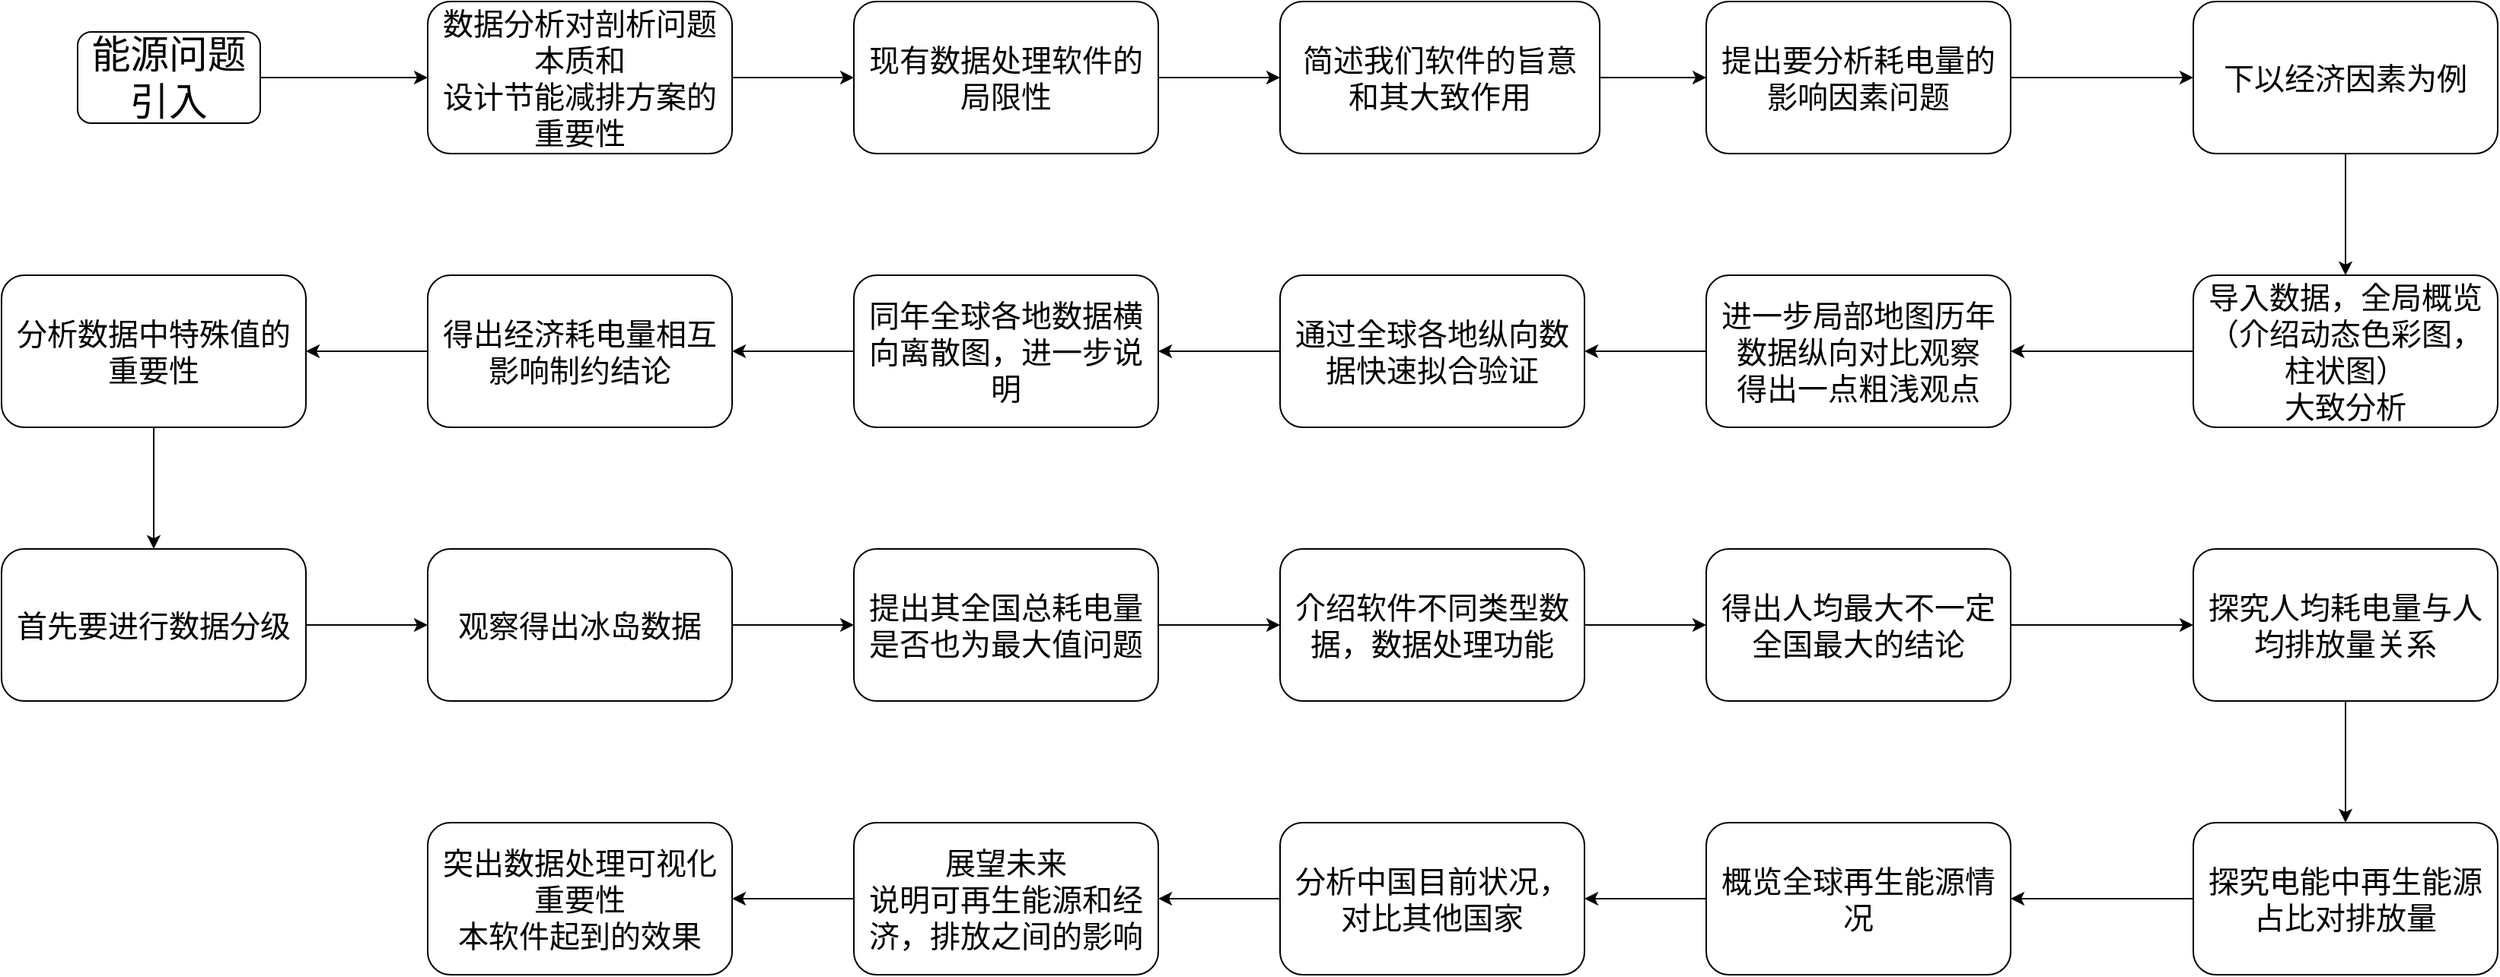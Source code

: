 <mxfile version="13.0.3" type="device"><diagram id="U4o-HVYhZwHZP6OCZhnI" name="Page-1"><mxGraphModel dx="1965" dy="1450" grid="1" gridSize="10" guides="1" tooltips="1" connect="1" arrows="1" fold="1" page="1" pageScale="1" pageWidth="1100" pageHeight="1000" math="0" shadow="0"><root><mxCell id="0"/><mxCell id="1" parent="0"/><mxCell id="lukTLaG-mID-WkqWqczZ-1" value="" style="edgeStyle=orthogonalEdgeStyle;rounded=0;orthogonalLoop=1;jettySize=auto;html=1;" edge="1" parent="1" source="lukTLaG-mID-WkqWqczZ-2" target="lukTLaG-mID-WkqWqczZ-4"><mxGeometry relative="1" as="geometry"/></mxCell><mxCell id="lukTLaG-mID-WkqWqczZ-2" value="&lt;p align=&quot;center&quot; style=&quot;font-size: medium ; margin: 0px&quot;&gt;&lt;span style=&quot;font-family: &amp;#34;apple lisung light&amp;#34; ; font-size: 19pt&quot;&gt;能源问题引入&lt;/span&gt;&lt;/p&gt;" style="rounded=1;whiteSpace=wrap;html=1;" vertex="1" parent="1"><mxGeometry x="150" y="130" width="120" height="60" as="geometry"/></mxCell><mxCell id="lukTLaG-mID-WkqWqczZ-3" value="" style="edgeStyle=orthogonalEdgeStyle;rounded=0;orthogonalLoop=1;jettySize=auto;html=1;" edge="1" parent="1" source="lukTLaG-mID-WkqWqczZ-4" target="lukTLaG-mID-WkqWqczZ-6"><mxGeometry relative="1" as="geometry"/></mxCell><mxCell id="lukTLaG-mID-WkqWqczZ-4" value="&lt;p style=&quot;font-size: medium ; margin: 0px&quot;&gt;&lt;span style=&quot;font-family: &amp;#34;apple lisung light&amp;#34; ; font-size: 15pt&quot;&gt;数据分析对剖析问题本质和&lt;/span&gt;&lt;/p&gt;&lt;p style=&quot;font-size: medium ; margin: 0px&quot;&gt;&lt;span style=&quot;font-family: &amp;#34;apple lisung light&amp;#34; ; font-size: 15pt&quot;&gt;设计节能减排方案的重要性&lt;/span&gt;&lt;/p&gt;" style="rounded=1;whiteSpace=wrap;html=1;" vertex="1" parent="1"><mxGeometry x="380" y="110" width="200" height="100" as="geometry"/></mxCell><mxCell id="lukTLaG-mID-WkqWqczZ-5" value="" style="edgeStyle=orthogonalEdgeStyle;rounded=0;orthogonalLoop=1;jettySize=auto;html=1;" edge="1" parent="1" source="lukTLaG-mID-WkqWqczZ-6" target="lukTLaG-mID-WkqWqczZ-8"><mxGeometry relative="1" as="geometry"/></mxCell><mxCell id="lukTLaG-mID-WkqWqczZ-6" value="&lt;p style=&quot;margin: 0px&quot;&gt;&lt;font face=&quot;apple lisung light&quot;&gt;&lt;span style=&quot;font-size: 20px&quot;&gt;现有数据处理软件的局限性&lt;/span&gt;&lt;/font&gt;&lt;/p&gt;" style="rounded=1;whiteSpace=wrap;html=1;" vertex="1" parent="1"><mxGeometry x="660" y="110" width="200" height="100" as="geometry"/></mxCell><mxCell id="lukTLaG-mID-WkqWqczZ-8" value="&lt;p style=&quot;margin: 0px&quot;&gt;&lt;font face=&quot;apple lisung light&quot;&gt;&lt;span style=&quot;font-size: 20px&quot;&gt;简述我们软件的旨意&lt;/span&gt;&lt;/font&gt;&lt;/p&gt;&lt;p style=&quot;margin: 0px&quot;&gt;&lt;font face=&quot;apple lisung light&quot;&gt;&lt;span style=&quot;font-size: 20px&quot;&gt;和其大致作用&lt;/span&gt;&lt;/font&gt;&lt;/p&gt;" style="rounded=1;whiteSpace=wrap;html=1;" vertex="1" parent="1"><mxGeometry x="940" y="110" width="210" height="100" as="geometry"/></mxCell><mxCell id="lukTLaG-mID-WkqWqczZ-9" value="" style="edgeStyle=orthogonalEdgeStyle;rounded=0;orthogonalLoop=1;jettySize=auto;html=1;exitX=1;exitY=0.5;exitDx=0;exitDy=0;" edge="1" parent="1" source="lukTLaG-mID-WkqWqczZ-8" target="lukTLaG-mID-WkqWqczZ-12"><mxGeometry relative="1" as="geometry"><mxPoint x="1420" y="160" as="sourcePoint"/></mxGeometry></mxCell><mxCell id="lukTLaG-mID-WkqWqczZ-56" value="" style="edgeStyle=orthogonalEdgeStyle;rounded=0;orthogonalLoop=1;jettySize=auto;html=1;entryX=0;entryY=0.5;entryDx=0;entryDy=0;" edge="1" parent="1" source="lukTLaG-mID-WkqWqczZ-12" target="lukTLaG-mID-WkqWqczZ-16"><mxGeometry relative="1" as="geometry"><mxPoint x="1500" y="160" as="targetPoint"/></mxGeometry></mxCell><mxCell id="lukTLaG-mID-WkqWqczZ-12" value="&lt;p style=&quot;margin: 0px&quot;&gt;&lt;font face=&quot;apple lisung light&quot;&gt;&lt;span style=&quot;font-size: 20px&quot;&gt;提出要分析耗电量的影响因素问题&lt;/span&gt;&lt;/font&gt;&lt;/p&gt;" style="rounded=1;whiteSpace=wrap;html=1;" vertex="1" parent="1"><mxGeometry x="1220" y="110" width="200" height="100" as="geometry"/></mxCell><mxCell id="lukTLaG-mID-WkqWqczZ-15" value="" style="edgeStyle=orthogonalEdgeStyle;rounded=0;orthogonalLoop=1;jettySize=auto;html=1;" edge="1" parent="1" source="lukTLaG-mID-WkqWqczZ-16" target="lukTLaG-mID-WkqWqczZ-18"><mxGeometry relative="1" as="geometry"/></mxCell><mxCell id="lukTLaG-mID-WkqWqczZ-16" value="&lt;p style=&quot;margin: 0px&quot;&gt;&lt;font face=&quot;apple lisung light&quot;&gt;&lt;span style=&quot;font-size: 20px&quot;&gt;下以经济因素为例&lt;/span&gt;&lt;/font&gt;&lt;/p&gt;" style="rounded=1;whiteSpace=wrap;html=1;" vertex="1" parent="1"><mxGeometry x="1540" y="110" width="200" height="100" as="geometry"/></mxCell><mxCell id="lukTLaG-mID-WkqWqczZ-17" value="" style="edgeStyle=orthogonalEdgeStyle;rounded=0;orthogonalLoop=1;jettySize=auto;html=1;" edge="1" parent="1" source="lukTLaG-mID-WkqWqczZ-18" target="lukTLaG-mID-WkqWqczZ-20"><mxGeometry relative="1" as="geometry"/></mxCell><mxCell id="lukTLaG-mID-WkqWqczZ-18" value="&lt;p style=&quot;margin: 0px&quot;&gt;&lt;font face=&quot;apple lisung light&quot;&gt;&lt;span style=&quot;font-size: 20px&quot;&gt;导入数据，全局概览&lt;/span&gt;&lt;/font&gt;&lt;/p&gt;&lt;p style=&quot;margin: 0px&quot;&gt;&lt;font face=&quot;apple lisung light&quot;&gt;&lt;span style=&quot;font-size: 20px&quot;&gt;（介绍动态色彩图，柱状图）&lt;/span&gt;&lt;/font&gt;&lt;/p&gt;&lt;p style=&quot;margin: 0px&quot;&gt;&lt;font face=&quot;apple lisung light&quot;&gt;&lt;span style=&quot;font-size: 20px&quot;&gt;大致分析&lt;/span&gt;&lt;/font&gt;&lt;/p&gt;" style="rounded=1;whiteSpace=wrap;html=1;" vertex="1" parent="1"><mxGeometry x="1540" y="290" width="200" height="100" as="geometry"/></mxCell><mxCell id="lukTLaG-mID-WkqWqczZ-19" value="" style="edgeStyle=orthogonalEdgeStyle;rounded=0;orthogonalLoop=1;jettySize=auto;html=1;" edge="1" parent="1" source="lukTLaG-mID-WkqWqczZ-20" target="lukTLaG-mID-WkqWqczZ-22"><mxGeometry relative="1" as="geometry"/></mxCell><mxCell id="lukTLaG-mID-WkqWqczZ-20" value="&lt;p style=&quot;margin: 0px ; font-size: 20px&quot;&gt;进一步局部地图历年数据纵向对比观察&lt;/p&gt;&lt;p style=&quot;margin: 0px ; font-size: 20px&quot;&gt;得出一点粗浅观点&lt;/p&gt;" style="rounded=1;whiteSpace=wrap;html=1;" vertex="1" parent="1"><mxGeometry x="1220" y="290" width="200" height="100" as="geometry"/></mxCell><mxCell id="lukTLaG-mID-WkqWqczZ-21" value="" style="edgeStyle=orthogonalEdgeStyle;rounded=0;orthogonalLoop=1;jettySize=auto;html=1;" edge="1" parent="1" source="lukTLaG-mID-WkqWqczZ-22" target="lukTLaG-mID-WkqWqczZ-24"><mxGeometry relative="1" as="geometry"/></mxCell><mxCell id="lukTLaG-mID-WkqWqczZ-22" value="&lt;p style=&quot;margin: 0px ; font-size: 20px&quot;&gt;通过全球各地纵向数据快速拟合验证&lt;/p&gt;" style="rounded=1;whiteSpace=wrap;html=1;" vertex="1" parent="1"><mxGeometry x="940" y="290" width="200" height="100" as="geometry"/></mxCell><mxCell id="lukTLaG-mID-WkqWqczZ-23" value="" style="edgeStyle=orthogonalEdgeStyle;rounded=0;orthogonalLoop=1;jettySize=auto;html=1;" edge="1" parent="1" source="lukTLaG-mID-WkqWqczZ-24" target="lukTLaG-mID-WkqWqczZ-26"><mxGeometry relative="1" as="geometry"/></mxCell><mxCell id="lukTLaG-mID-WkqWqczZ-24" value="&lt;p style=&quot;margin: 0px ; font-size: 20px&quot;&gt;同年全球各地数据横向离散图，进一步说明&lt;/p&gt;" style="rounded=1;whiteSpace=wrap;html=1;" vertex="1" parent="1"><mxGeometry x="660" y="290" width="200" height="100" as="geometry"/></mxCell><mxCell id="lukTLaG-mID-WkqWqczZ-25" value="" style="edgeStyle=orthogonalEdgeStyle;rounded=0;orthogonalLoop=1;jettySize=auto;html=1;" edge="1" parent="1" source="lukTLaG-mID-WkqWqczZ-26" target="lukTLaG-mID-WkqWqczZ-28"><mxGeometry relative="1" as="geometry"/></mxCell><mxCell id="lukTLaG-mID-WkqWqczZ-26" value="&lt;p style=&quot;margin: 0px ; font-size: 20px&quot;&gt;得出经济耗电量相互影响制约结论&lt;/p&gt;" style="rounded=1;whiteSpace=wrap;html=1;" vertex="1" parent="1"><mxGeometry x="380" y="290" width="200" height="100" as="geometry"/></mxCell><mxCell id="lukTLaG-mID-WkqWqczZ-27" value="" style="edgeStyle=orthogonalEdgeStyle;rounded=0;orthogonalLoop=1;jettySize=auto;html=1;" edge="1" parent="1" source="lukTLaG-mID-WkqWqczZ-28" target="lukTLaG-mID-WkqWqczZ-30"><mxGeometry relative="1" as="geometry"/></mxCell><mxCell id="lukTLaG-mID-WkqWqczZ-28" value="&lt;p style=&quot;margin: 0px ; font-size: 20px&quot;&gt;分析数据中特殊值的重要性&lt;/p&gt;" style="rounded=1;whiteSpace=wrap;html=1;" vertex="1" parent="1"><mxGeometry x="100" y="290" width="200" height="100" as="geometry"/></mxCell><mxCell id="lukTLaG-mID-WkqWqczZ-29" value="" style="edgeStyle=orthogonalEdgeStyle;rounded=0;orthogonalLoop=1;jettySize=auto;html=1;" edge="1" parent="1" source="lukTLaG-mID-WkqWqczZ-30" target="lukTLaG-mID-WkqWqczZ-32"><mxGeometry relative="1" as="geometry"/></mxCell><mxCell id="lukTLaG-mID-WkqWqczZ-30" value="&lt;p style=&quot;margin: 0px ; font-size: 20px&quot;&gt;首先要进行数据分级&lt;/p&gt;" style="rounded=1;whiteSpace=wrap;html=1;" vertex="1" parent="1"><mxGeometry x="100" y="470" width="200" height="100" as="geometry"/></mxCell><mxCell id="lukTLaG-mID-WkqWqczZ-31" value="" style="edgeStyle=orthogonalEdgeStyle;rounded=0;orthogonalLoop=1;jettySize=auto;html=1;" edge="1" parent="1" source="lukTLaG-mID-WkqWqczZ-32" target="lukTLaG-mID-WkqWqczZ-34"><mxGeometry relative="1" as="geometry"/></mxCell><mxCell id="lukTLaG-mID-WkqWqczZ-32" value="&lt;p style=&quot;margin: 0px ; font-size: 20px&quot;&gt;观察得出冰岛数据&lt;/p&gt;" style="rounded=1;whiteSpace=wrap;html=1;" vertex="1" parent="1"><mxGeometry x="380" y="470" width="200" height="100" as="geometry"/></mxCell><mxCell id="lukTLaG-mID-WkqWqczZ-33" value="" style="edgeStyle=orthogonalEdgeStyle;rounded=0;orthogonalLoop=1;jettySize=auto;html=1;" edge="1" parent="1" source="lukTLaG-mID-WkqWqczZ-34" target="lukTLaG-mID-WkqWqczZ-36"><mxGeometry relative="1" as="geometry"/></mxCell><mxCell id="lukTLaG-mID-WkqWqczZ-34" value="&lt;p style=&quot;margin: 0px ; font-size: 20px&quot;&gt;提出其全国总耗电量是否也为最大值问题&lt;/p&gt;" style="rounded=1;whiteSpace=wrap;html=1;" vertex="1" parent="1"><mxGeometry x="660" y="470" width="200" height="100" as="geometry"/></mxCell><mxCell id="lukTLaG-mID-WkqWqczZ-35" value="" style="edgeStyle=orthogonalEdgeStyle;rounded=0;orthogonalLoop=1;jettySize=auto;html=1;" edge="1" parent="1" source="lukTLaG-mID-WkqWqczZ-36" target="lukTLaG-mID-WkqWqczZ-38"><mxGeometry relative="1" as="geometry"/></mxCell><mxCell id="lukTLaG-mID-WkqWqczZ-36" value="&lt;p style=&quot;margin: 0px ; font-size: 20px&quot;&gt;介绍软件不同类型数据，数据处理功能&lt;/p&gt;" style="rounded=1;whiteSpace=wrap;html=1;" vertex="1" parent="1"><mxGeometry x="940" y="470" width="200" height="100" as="geometry"/></mxCell><mxCell id="lukTLaG-mID-WkqWqczZ-57" style="edgeStyle=orthogonalEdgeStyle;rounded=0;orthogonalLoop=1;jettySize=auto;html=1;exitX=1;exitY=0.5;exitDx=0;exitDy=0;entryX=0;entryY=0.5;entryDx=0;entryDy=0;" edge="1" parent="1" source="lukTLaG-mID-WkqWqczZ-38" target="lukTLaG-mID-WkqWqczZ-44"><mxGeometry relative="1" as="geometry"/></mxCell><mxCell id="lukTLaG-mID-WkqWqczZ-38" value="&lt;p style=&quot;margin: 0px ; font-size: 20px&quot;&gt;得出人均最大不一定全国最大的结论&lt;/p&gt;" style="rounded=1;whiteSpace=wrap;html=1;" vertex="1" parent="1"><mxGeometry x="1220" y="470" width="200" height="100" as="geometry"/></mxCell><mxCell id="lukTLaG-mID-WkqWqczZ-43" value="" style="edgeStyle=orthogonalEdgeStyle;rounded=0;orthogonalLoop=1;jettySize=auto;html=1;" edge="1" parent="1" source="lukTLaG-mID-WkqWqczZ-44" target="lukTLaG-mID-WkqWqczZ-46"><mxGeometry relative="1" as="geometry"/></mxCell><mxCell id="lukTLaG-mID-WkqWqczZ-44" value="&lt;p style=&quot;margin: 0px ; font-size: 20px&quot;&gt;探究人均耗电量与人均排放量关系&lt;/p&gt;" style="rounded=1;whiteSpace=wrap;html=1;" vertex="1" parent="1"><mxGeometry x="1540" y="470" width="200" height="100" as="geometry"/></mxCell><mxCell id="lukTLaG-mID-WkqWqczZ-45" value="" style="edgeStyle=orthogonalEdgeStyle;rounded=0;orthogonalLoop=1;jettySize=auto;html=1;" edge="1" parent="1" source="lukTLaG-mID-WkqWqczZ-46" target="lukTLaG-mID-WkqWqczZ-48"><mxGeometry relative="1" as="geometry"/></mxCell><mxCell id="lukTLaG-mID-WkqWqczZ-46" value="&lt;p style=&quot;margin: 0px ; font-size: 20px&quot;&gt;探究电能中再生能源占比对排放量&lt;/p&gt;" style="rounded=1;whiteSpace=wrap;html=1;" vertex="1" parent="1"><mxGeometry x="1540" y="650" width="200" height="100" as="geometry"/></mxCell><mxCell id="lukTLaG-mID-WkqWqczZ-47" value="" style="edgeStyle=orthogonalEdgeStyle;rounded=0;orthogonalLoop=1;jettySize=auto;html=1;" edge="1" parent="1" source="lukTLaG-mID-WkqWqczZ-48" target="lukTLaG-mID-WkqWqczZ-50"><mxGeometry relative="1" as="geometry"/></mxCell><mxCell id="lukTLaG-mID-WkqWqczZ-48" value="&lt;p style=&quot;margin: 0px ; font-size: 20px&quot;&gt;概览全球再生能源情况&lt;/p&gt;" style="rounded=1;whiteSpace=wrap;html=1;" vertex="1" parent="1"><mxGeometry x="1220" y="650" width="200" height="100" as="geometry"/></mxCell><mxCell id="lukTLaG-mID-WkqWqczZ-49" value="" style="edgeStyle=orthogonalEdgeStyle;rounded=0;orthogonalLoop=1;jettySize=auto;html=1;" edge="1" parent="1" source="lukTLaG-mID-WkqWqczZ-50" target="lukTLaG-mID-WkqWqczZ-52"><mxGeometry relative="1" as="geometry"/></mxCell><mxCell id="lukTLaG-mID-WkqWqczZ-50" value="&lt;p style=&quot;margin: 0px ; font-size: 20px&quot;&gt;分析中国目前状况，对比其他国家&lt;/p&gt;" style="rounded=1;whiteSpace=wrap;html=1;" vertex="1" parent="1"><mxGeometry x="940" y="650" width="200" height="100" as="geometry"/></mxCell><mxCell id="lukTLaG-mID-WkqWqczZ-51" value="" style="edgeStyle=orthogonalEdgeStyle;rounded=0;orthogonalLoop=1;jettySize=auto;html=1;" edge="1" parent="1" source="lukTLaG-mID-WkqWqczZ-52" target="lukTLaG-mID-WkqWqczZ-53"><mxGeometry relative="1" as="geometry"/></mxCell><mxCell id="lukTLaG-mID-WkqWqczZ-52" value="&lt;p style=&quot;margin: 0px ; font-size: 20px&quot;&gt;展望未来&lt;/p&gt;&lt;p style=&quot;margin: 0px ; font-size: 20px&quot;&gt;说明可再生能源和经济，排放之间的影响&lt;/p&gt;" style="rounded=1;whiteSpace=wrap;html=1;" vertex="1" parent="1"><mxGeometry x="660" y="650" width="200" height="100" as="geometry"/></mxCell><mxCell id="lukTLaG-mID-WkqWqczZ-53" value="&lt;p style=&quot;margin: 0px ; font-size: 20px&quot;&gt;突出数据处理可视化重要性&lt;/p&gt;&lt;p style=&quot;margin: 0px ; font-size: 20px&quot;&gt;本软件起到的效果&lt;/p&gt;" style="rounded=1;whiteSpace=wrap;html=1;" vertex="1" parent="1"><mxGeometry x="380" y="650" width="200" height="100" as="geometry"/></mxCell></root></mxGraphModel></diagram></mxfile>